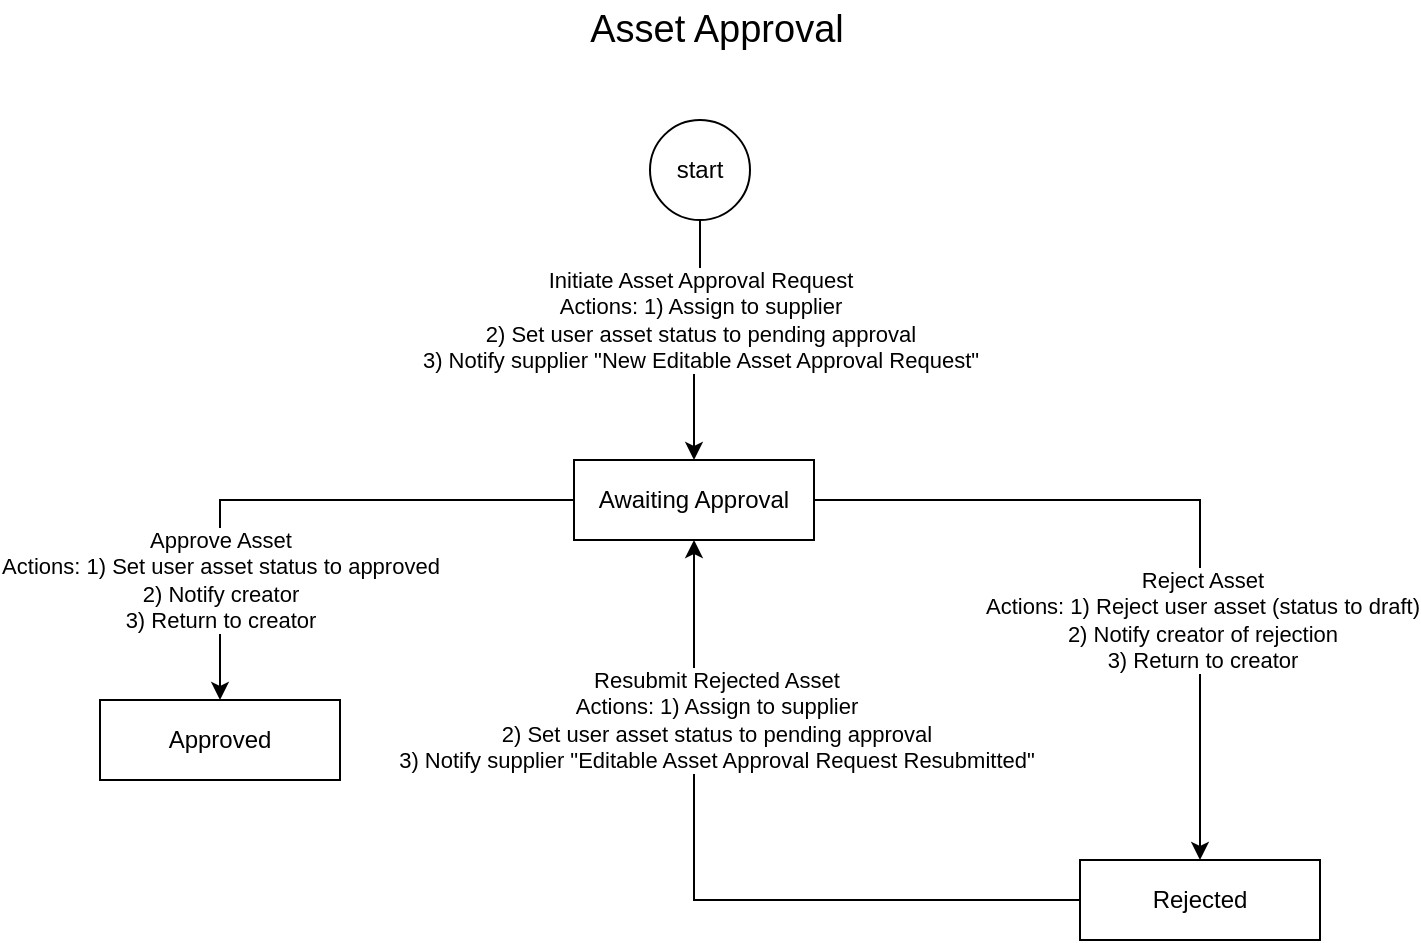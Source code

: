 <mxfile version="21.5.2" type="github">
  <diagram name="Page-1" id="PZb6cSO_VA3QjaMXQ5yu">
    <mxGraphModel dx="1434" dy="796" grid="1" gridSize="10" guides="1" tooltips="1" connect="1" arrows="1" fold="1" page="1" pageScale="1" pageWidth="827" pageHeight="1169" math="0" shadow="0">
      <root>
        <mxCell id="0" />
        <mxCell id="1" parent="0" />
        <mxCell id="AnwDuhuiWg39JnlKbjTv-1" value="Asset Approval" style="text;html=1;strokeColor=none;fillColor=none;align=center;verticalAlign=middle;rounded=0;fontSize=19;" vertex="1" parent="1">
          <mxGeometry x="398" y="40" width="60" height="30" as="geometry" />
        </mxCell>
        <mxCell id="AnwDuhuiWg39JnlKbjTv-2" style="edgeStyle=orthogonalEdgeStyle;rounded=0;orthogonalLoop=1;jettySize=auto;html=1;exitX=0.5;exitY=1;exitDx=0;exitDy=0;entryX=0.5;entryY=0;entryDx=0;entryDy=0;" edge="1" parent="1" source="AnwDuhuiWg39JnlKbjTv-4" target="AnwDuhuiWg39JnlKbjTv-8">
          <mxGeometry relative="1" as="geometry" />
        </mxCell>
        <mxCell id="AnwDuhuiWg39JnlKbjTv-3" value="Initiate Asset Approval Request&lt;br&gt;Actions: 1) Assign to supplier&lt;br&gt;2) Set user asset status to pending approval&lt;br&gt;3) Notify supplier &quot;New Editable Asset Approval Request&quot;" style="edgeLabel;html=1;align=center;verticalAlign=middle;resizable=0;points=[];" vertex="1" connectable="0" parent="AnwDuhuiWg39JnlKbjTv-2">
          <mxGeometry x="-0.525" y="-3" relative="1" as="geometry">
            <mxPoint x="3" y="21" as="offset" />
          </mxGeometry>
        </mxCell>
        <mxCell id="AnwDuhuiWg39JnlKbjTv-4" value="start" style="ellipse;whiteSpace=wrap;html=1;" vertex="1" parent="1">
          <mxGeometry x="395" y="100" width="50" height="50" as="geometry" />
        </mxCell>
        <mxCell id="AnwDuhuiWg39JnlKbjTv-5" value="Approve Asset&lt;br&gt;Actions: 1) Set user asset status to approved&lt;br&gt;2) Notify creator&lt;br&gt;3) Return to creator" style="edgeStyle=orthogonalEdgeStyle;rounded=0;orthogonalLoop=1;jettySize=auto;html=1;exitX=0;exitY=0.5;exitDx=0;exitDy=0;" edge="1" parent="1" source="AnwDuhuiWg39JnlKbjTv-8" target="AnwDuhuiWg39JnlKbjTv-9">
          <mxGeometry x="0.567" relative="1" as="geometry">
            <mxPoint as="offset" />
          </mxGeometry>
        </mxCell>
        <mxCell id="AnwDuhuiWg39JnlKbjTv-6" style="edgeStyle=orthogonalEdgeStyle;rounded=0;orthogonalLoop=1;jettySize=auto;html=1;exitX=1;exitY=0.5;exitDx=0;exitDy=0;entryX=0.5;entryY=0;entryDx=0;entryDy=0;" edge="1" parent="1" source="AnwDuhuiWg39JnlKbjTv-8" target="AnwDuhuiWg39JnlKbjTv-12">
          <mxGeometry relative="1" as="geometry" />
        </mxCell>
        <mxCell id="AnwDuhuiWg39JnlKbjTv-7" value="Reject Asset&lt;br&gt;Actions: 1) Reject user asset (status to draft)&lt;br&gt;2) Notify creator of rejection&lt;br&gt;3) Return to creator" style="edgeLabel;html=1;align=center;verticalAlign=middle;resizable=0;points=[];" vertex="1" connectable="0" parent="AnwDuhuiWg39JnlKbjTv-6">
          <mxGeometry x="-0.221" y="2" relative="1" as="geometry">
            <mxPoint x="48" y="62" as="offset" />
          </mxGeometry>
        </mxCell>
        <mxCell id="AnwDuhuiWg39JnlKbjTv-8" value="Awaiting Approval" style="rounded=0;whiteSpace=wrap;html=1;" vertex="1" parent="1">
          <mxGeometry x="357" y="270" width="120" height="40" as="geometry" />
        </mxCell>
        <mxCell id="AnwDuhuiWg39JnlKbjTv-9" value="Approved" style="rounded=0;whiteSpace=wrap;html=1;" vertex="1" parent="1">
          <mxGeometry x="120" y="390" width="120" height="40" as="geometry" />
        </mxCell>
        <mxCell id="AnwDuhuiWg39JnlKbjTv-10" style="edgeStyle=orthogonalEdgeStyle;rounded=0;orthogonalLoop=1;jettySize=auto;html=1;exitX=0;exitY=0.5;exitDx=0;exitDy=0;entryX=0.5;entryY=1;entryDx=0;entryDy=0;" edge="1" parent="1" source="AnwDuhuiWg39JnlKbjTv-12" target="AnwDuhuiWg39JnlKbjTv-8">
          <mxGeometry relative="1" as="geometry">
            <mxPoint x="596.5" y="460" as="sourcePoint" />
            <mxPoint x="403.5" y="280" as="targetPoint" />
          </mxGeometry>
        </mxCell>
        <mxCell id="AnwDuhuiWg39JnlKbjTv-11" value="Resubmit Rejected Asset&lt;br style=&quot;border-color: var(--border-color);&quot;&gt;Actions: 1) Assign to supplier&lt;br style=&quot;border-color: var(--border-color);&quot;&gt;2) Set user asset status to pending approval&lt;br style=&quot;border-color: var(--border-color);&quot;&gt;3) Notify supplier &quot;Editable Asset Approval Request Resubmitted&quot;" style="edgeLabel;html=1;align=center;verticalAlign=middle;resizable=0;points=[];" vertex="1" connectable="0" parent="AnwDuhuiWg39JnlKbjTv-10">
          <mxGeometry x="0.793" y="-1" relative="1" as="geometry">
            <mxPoint x="10" y="51" as="offset" />
          </mxGeometry>
        </mxCell>
        <mxCell id="AnwDuhuiWg39JnlKbjTv-12" value="Rejected" style="rounded=0;whiteSpace=wrap;html=1;" vertex="1" parent="1">
          <mxGeometry x="610" y="470" width="120" height="40" as="geometry" />
        </mxCell>
      </root>
    </mxGraphModel>
  </diagram>
</mxfile>
